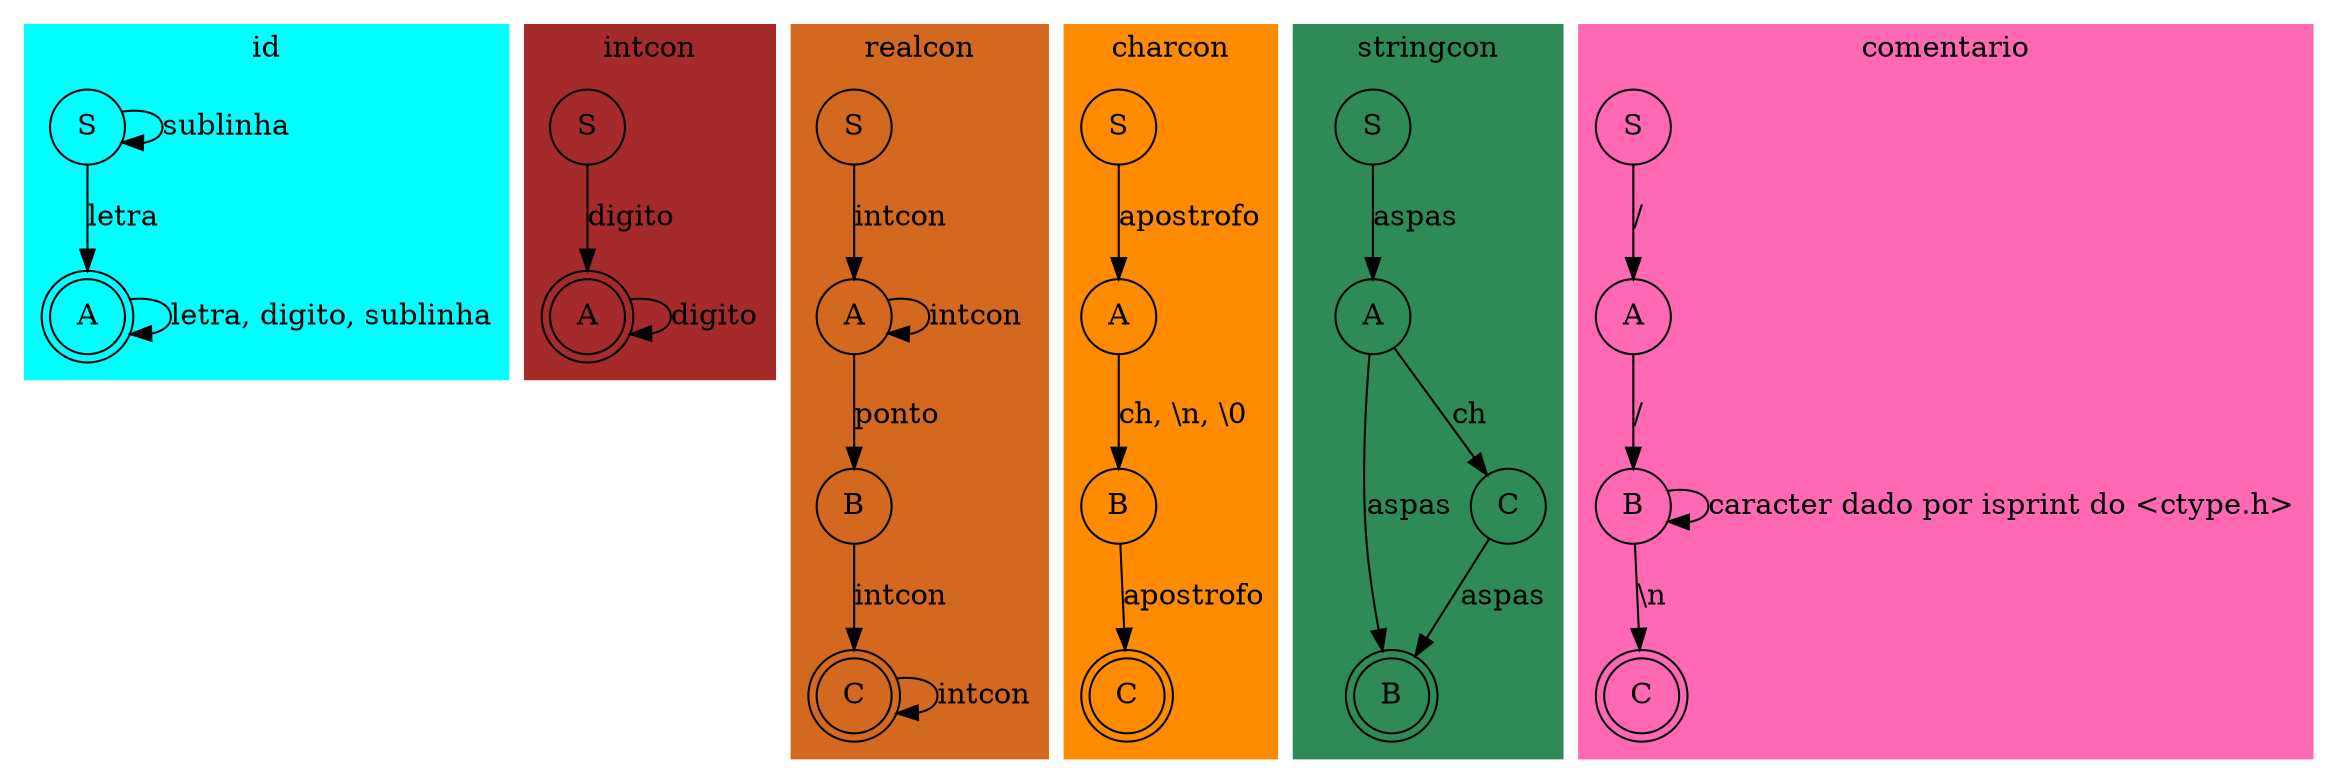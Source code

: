 digraph afd {
	subgraph cluster_id {
		label="id";
		style="filled";
		color="aqua";

		id_S [label="S" shape=circle];
		id_A [label="A" shape=doublecircle];

		id_S -> id_S [label="sublinha"];
		id_S -> id_A [label="letra"];
		id_A -> id_A [label="letra, digito, sublinha"];
	}

	subgraph cluster_intcon {
		label="intcon";
		style="filled";
		color="brown";

		intcon_S [label="S" shape=circle];
		intcon_A [label="A" shape=doublecircle];

		intcon_S -> intcon_A [label="digito"];
		intcon_A -> intcon_A [label="digito" shape=doublecircle];
	}

	subgraph cluster_realcon {
		label="realcon";
		style="filled";
		color="chocolate";

		realcon_S [label="S" shape=circle];
		realcon_A [label="A" shape=circle];
		realcon_B [label="B" shape=circle];
		realcon_C [label="C" shape=doublecircle];

		realcon_S -> realcon_A [label="intcon"];
		realcon_A -> realcon_A [label="intcon"];
		realcon_A -> realcon_B [label="ponto"];
		realcon_B -> realcon_C [label="intcon"];
		realcon_C -> realcon_C [label="intcon"];
	}

	/* Errado: levar em conta apostrofo */
	subgraph cluster_charcon {
		label="charcon";
		style="filled";
		color="darkorange";

		charcon_S [label="S" shape=circle];
		charcon_A [label="A" shape=circle];
		charcon_B [label="B" shape=circle];
		charcon_C [label="C" shape=doublecircle];

		charcon_S -> charcon_A [label="apostrofo"];
		charcon_A -> charcon_B [label="ch, \\n, \\0"];
		charcon_B -> charcon_C [label="apostrofo"];
	}

	subgraph cluster_stringcon {
		label="stringcon";
		style="filled";
		color="seagreen";

		stringcon_S [label="S" shape=circle];
		stringcon_A [label="A" shape=circle];
		stringcon_B [label="B" shape=doublecircle];
		stringcon_C [label="C" shape=circle];

		stringcon_S -> stringcon_A [label="aspas"];
		stringcon_A -> stringcon_B [label="aspas"];
		stringcon_A -> stringcon_C [label="ch"];
		stringcon_C -> stringcon_B [label="aspas"];
	}

	/* idconst? leva em conta o ID: nao e lexico */
	/* idproc?: ID: pela especificacao: nao e lexico */

	subgraph cluster_comentario {
		label="comentario";
		style="filled";
		color="hotpink";

		comentario_S [label=S shape=circle];
		comentario_A [label=A shape=circle];
		comentario_B [label=B shape=circle];
		comentario_C [label=C shape=doublecircle];

		comentario_S -> comentario_A [label="/"];
		comentario_A -> comentario_B [label="/"];
		comentario_B -> comentario_B [label="caracter dado por isprint do <ctype.h>"];
		comentario_B -> comentario_C [label="\\n"];
	}

	/* sinal */
	/* +, -, *, /, >, >=, <, <=, =, ==, (, ), [, ], ||, &, &&, ,, !, != */

	/* reservadas: */
	/* const, pr, init, endp, char, int, real, bool, do, while, endw, var, from, to, dt, by, if, endv, elif, else, endi, getout, getint, getchar, getreal, putint, putchar, putreal */
	/* nao tem afd, verificacao por tabela de palavras reservadas */


}
